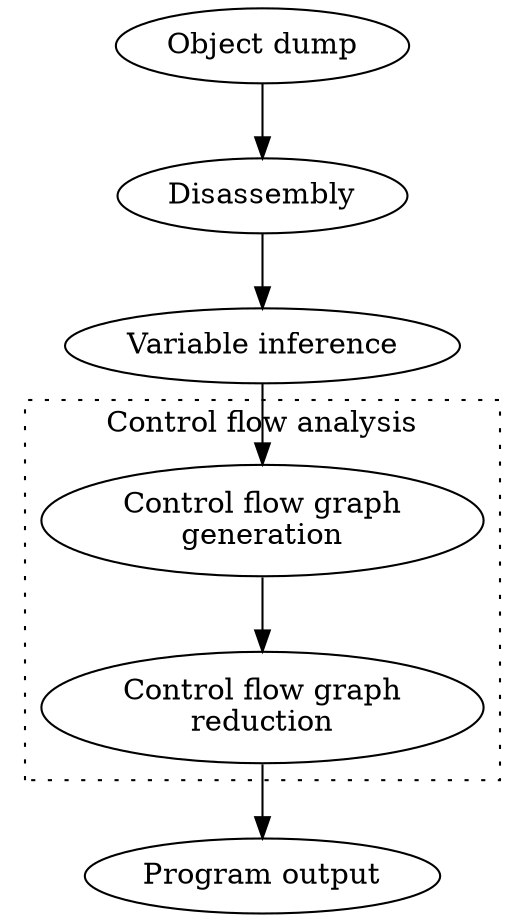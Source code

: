 digraph graph_stages {
    1 [label="Object dump"];
    2 [label="Disassembly"];
    3 [label="Variable inference"]
    subgraph cluster_cf {
        4 [label="Control flow graph\ngeneration"];
        5 [label="Control flow graph\nreduction"];
        label = "Control flow analysis";
        style = dotted;
    }
    6 [label="Program output"];
    1 -> 2 -> 3 -> 4 -> 5 -> 6;
}
